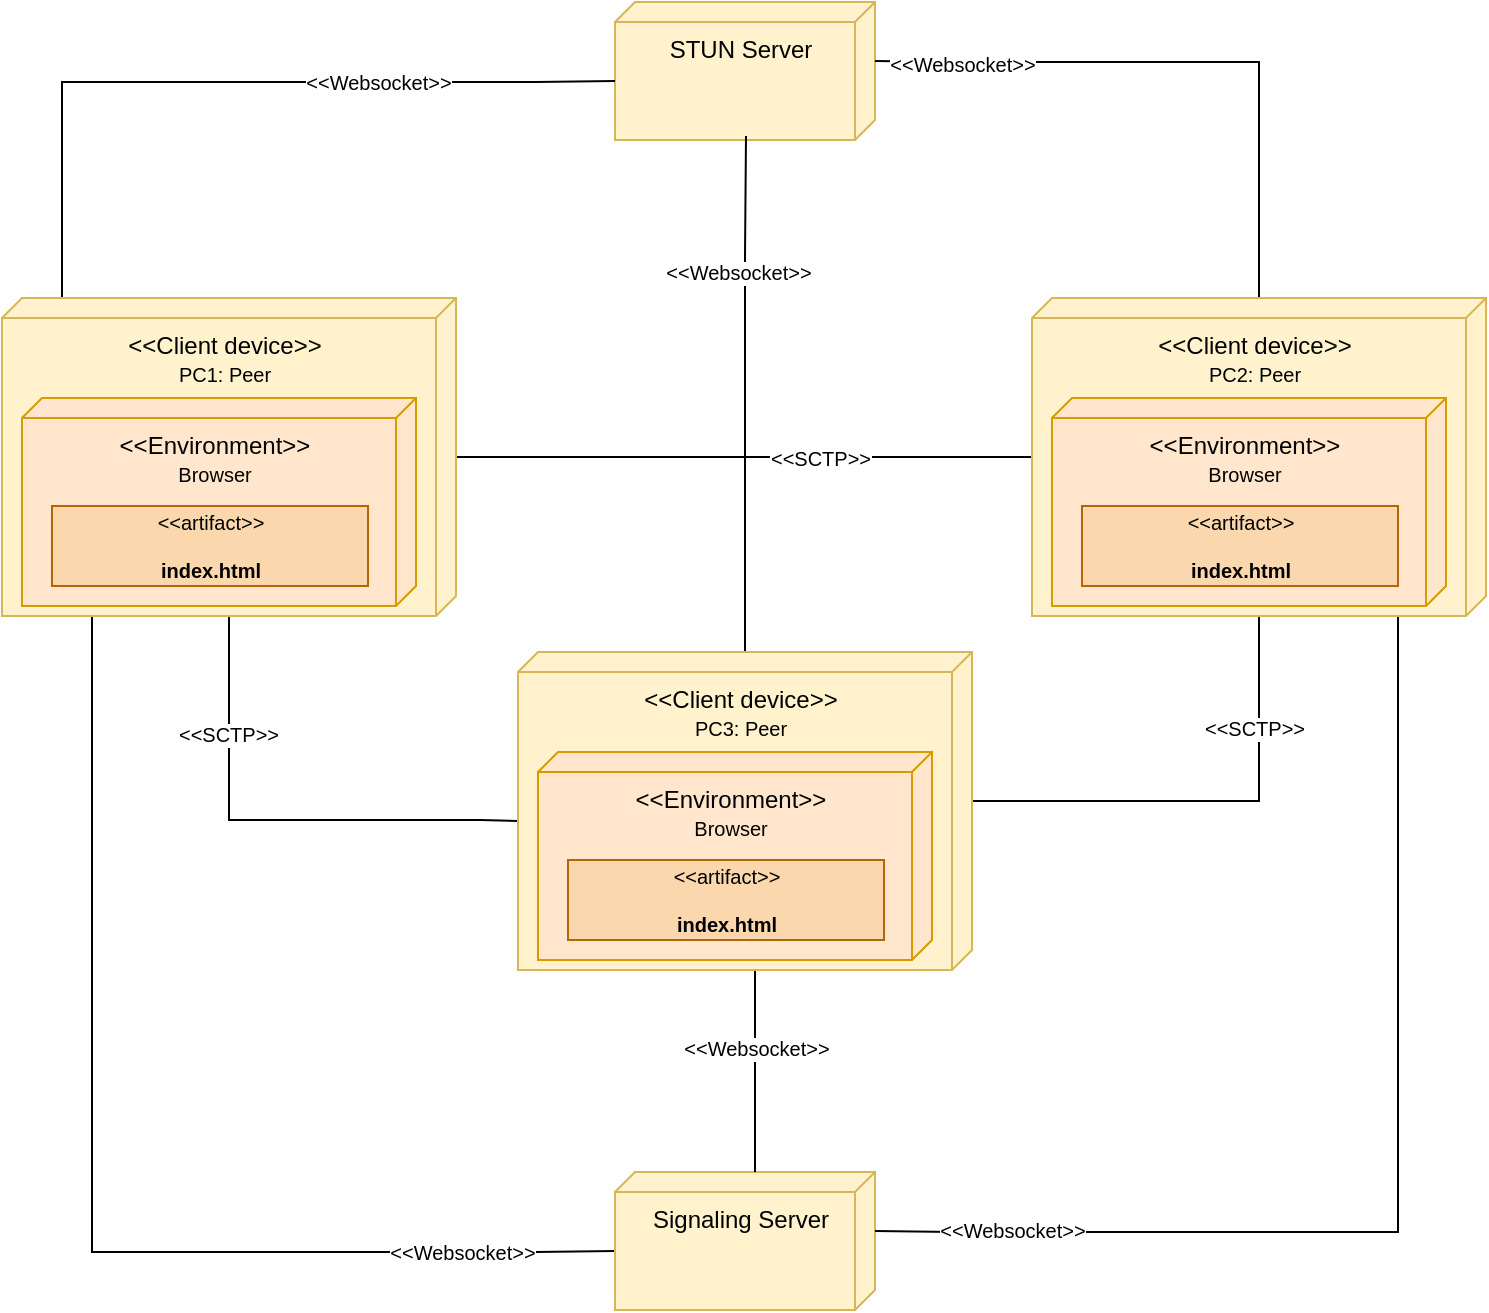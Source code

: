 <mxfile version="17.4.3" type="device"><diagram id="Kw5XcFtbVwvXvUMdcaXM" name="Page-1"><mxGraphModel dx="1185" dy="586" grid="0" gridSize="10" guides="1" tooltips="1" connect="1" arrows="1" fold="1" page="1" pageScale="1" pageWidth="827" pageHeight="1169" math="0" shadow="0"><root><mxCell id="0"/><mxCell id="1" parent="0"/><mxCell id="0qyBrKcA4rdYVVS5EaTm-1" value="STUN Server" style="verticalAlign=top;align=center;shape=cube;size=10;direction=south;fontStyle=0;html=1;boundedLbl=1;spacingLeft=5;fillColor=#fff2cc;strokeColor=#d6b656;" vertex="1" parent="1"><mxGeometry x="366.5" y="45" width="130" height="69" as="geometry"/></mxCell><mxCell id="0qyBrKcA4rdYVVS5EaTm-25" style="edgeStyle=orthogonalEdgeStyle;rounded=0;orthogonalLoop=1;jettySize=auto;html=1;fontSize=10;endArrow=none;endFill=0;" edge="1" parent="1" source="0qyBrKcA4rdYVVS5EaTm-3" target="0qyBrKcA4rdYVVS5EaTm-16"><mxGeometry relative="1" as="geometry"/></mxCell><mxCell id="0qyBrKcA4rdYVVS5EaTm-36" value="&amp;lt;&amp;lt;SCTP&amp;gt;&amp;gt;" style="edgeLabel;html=1;align=center;verticalAlign=middle;resizable=0;points=[];fontSize=10;" vertex="1" connectable="0" parent="0qyBrKcA4rdYVVS5EaTm-25"><mxGeometry x="0.645" y="-2" relative="1" as="geometry"><mxPoint x="-55" y="-2" as="offset"/></mxGeometry></mxCell><mxCell id="0qyBrKcA4rdYVVS5EaTm-30" style="edgeStyle=orthogonalEdgeStyle;rounded=0;orthogonalLoop=1;jettySize=auto;html=1;fontSize=10;endArrow=none;endFill=0;entryX=0;entryY=0;entryDx=84.5;entryDy=227;entryPerimeter=0;" edge="1" parent="1" source="0qyBrKcA4rdYVVS5EaTm-3" target="0qyBrKcA4rdYVVS5EaTm-19"><mxGeometry relative="1" as="geometry"><mxPoint x="219.941" y="573.529" as="targetPoint"/><Array as="points"><mxPoint x="173" y="454"/><mxPoint x="299" y="454"/><mxPoint x="318" y="455"/></Array></mxGeometry></mxCell><mxCell id="0qyBrKcA4rdYVVS5EaTm-39" value="&amp;lt;&amp;lt;SCTP&amp;gt;&amp;gt;" style="edgeLabel;html=1;align=center;verticalAlign=middle;resizable=0;points=[];fontSize=10;" vertex="1" connectable="0" parent="0qyBrKcA4rdYVVS5EaTm-30"><mxGeometry x="-0.521" y="-1" relative="1" as="geometry"><mxPoint as="offset"/></mxGeometry></mxCell><mxCell id="0qyBrKcA4rdYVVS5EaTm-42" style="edgeStyle=orthogonalEdgeStyle;rounded=0;orthogonalLoop=1;jettySize=auto;html=1;entryX=0;entryY=0;entryDx=39.5;entryDy=130;entryPerimeter=0;fontSize=10;endArrow=none;endFill=0;" edge="1" parent="1" source="0qyBrKcA4rdYVVS5EaTm-3" target="0qyBrKcA4rdYVVS5EaTm-5"><mxGeometry relative="1" as="geometry"><Array as="points"><mxPoint x="105" y="670"/><mxPoint x="327" y="670"/></Array></mxGeometry></mxCell><mxCell id="0qyBrKcA4rdYVVS5EaTm-45" value="&amp;lt;&amp;lt;Websocket&amp;gt;&amp;gt;" style="edgeLabel;html=1;align=center;verticalAlign=middle;resizable=0;points=[];fontSize=10;" vertex="1" connectable="0" parent="0qyBrKcA4rdYVVS5EaTm-42"><mxGeometry x="0.736" relative="1" as="geometry"><mxPoint as="offset"/></mxGeometry></mxCell><mxCell id="0qyBrKcA4rdYVVS5EaTm-50" style="edgeStyle=orthogonalEdgeStyle;rounded=0;orthogonalLoop=1;jettySize=auto;html=1;entryX=0;entryY=0;entryDx=39.5;entryDy=130;entryPerimeter=0;fontSize=10;endArrow=none;endFill=0;" edge="1" parent="1" source="0qyBrKcA4rdYVVS5EaTm-3" target="0qyBrKcA4rdYVVS5EaTm-1"><mxGeometry relative="1" as="geometry"><Array as="points"><mxPoint x="90" y="85"/><mxPoint x="327" y="85"/></Array></mxGeometry></mxCell><mxCell id="0qyBrKcA4rdYVVS5EaTm-51" value="&amp;lt;&amp;lt;Websocket&amp;gt;&amp;gt;" style="edgeLabel;html=1;align=center;verticalAlign=middle;resizable=0;points=[];fontSize=10;" vertex="1" connectable="0" parent="0qyBrKcA4rdYVVS5EaTm-50"><mxGeometry x="0.381" relative="1" as="geometry"><mxPoint as="offset"/></mxGeometry></mxCell><mxCell id="0qyBrKcA4rdYVVS5EaTm-3" value="&amp;lt;&amp;lt;Client device&amp;gt;&amp;gt;&lt;br&gt;&lt;font style=&quot;font-size: 10px&quot;&gt;PC1: Peer&lt;/font&gt;" style="verticalAlign=top;align=center;shape=cube;size=10;direction=south;fontStyle=0;html=1;boundedLbl=1;spacingLeft=5;fillColor=#fff2cc;strokeColor=#d6b656;" vertex="1" parent="1"><mxGeometry x="60" y="193" width="227" height="159" as="geometry"/></mxCell><mxCell id="0qyBrKcA4rdYVVS5EaTm-4" value="&amp;lt;&amp;lt;Environment&amp;gt;&amp;gt;&lt;br&gt;&lt;font style=&quot;font-size: 10px&quot;&gt;Browser&lt;/font&gt;" style="verticalAlign=top;align=center;shape=cube;size=10;direction=south;html=1;boundedLbl=1;spacingLeft=5;fillColor=#ffe6cc;strokeColor=#d79b00;" vertex="1" parent="0qyBrKcA4rdYVVS5EaTm-3"><mxGeometry width="197" height="104" relative="1" as="geometry"><mxPoint x="10" y="50" as="offset"/></mxGeometry></mxCell><mxCell id="0qyBrKcA4rdYVVS5EaTm-6" value="&amp;lt;&amp;lt;artifact&amp;gt;&amp;gt;&lt;br&gt;&lt;br&gt;&lt;b&gt;index.html&lt;/b&gt;" style="text;html=1;align=center;verticalAlign=middle;dashed=0;fillColor=#fad7ac;strokeColor=#b46504;fontSize=10;" vertex="1" parent="0qyBrKcA4rdYVVS5EaTm-3"><mxGeometry x="25" y="104" width="158" height="40" as="geometry"/></mxCell><mxCell id="0qyBrKcA4rdYVVS5EaTm-5" value="Signaling Server" style="verticalAlign=top;align=center;shape=cube;size=10;direction=south;fontStyle=0;html=1;boundedLbl=1;spacingLeft=5;fillColor=#fff2cc;strokeColor=#d6b656;" vertex="1" parent="1"><mxGeometry x="366.5" y="630" width="130" height="69" as="geometry"/></mxCell><mxCell id="0qyBrKcA4rdYVVS5EaTm-32" style="edgeStyle=orthogonalEdgeStyle;rounded=0;orthogonalLoop=1;jettySize=auto;html=1;entryX=0;entryY=0;entryDx=74.5;entryDy=0;entryPerimeter=0;fontSize=10;endArrow=none;endFill=0;" edge="1" parent="1" source="0qyBrKcA4rdYVVS5EaTm-16" target="0qyBrKcA4rdYVVS5EaTm-19"><mxGeometry relative="1" as="geometry"><Array as="points"><mxPoint x="689" y="445"/></Array></mxGeometry></mxCell><mxCell id="0qyBrKcA4rdYVVS5EaTm-35" value="&amp;lt;&amp;lt;SCTP&amp;gt;&amp;gt;" style="edgeLabel;html=1;align=center;verticalAlign=middle;resizable=0;points=[];fontSize=10;" vertex="1" connectable="0" parent="0qyBrKcA4rdYVVS5EaTm-32"><mxGeometry x="0.525" y="1" relative="1" as="geometry"><mxPoint x="85" y="-38" as="offset"/></mxGeometry></mxCell><mxCell id="0qyBrKcA4rdYVVS5EaTm-43" style="edgeStyle=orthogonalEdgeStyle;rounded=0;orthogonalLoop=1;jettySize=auto;html=1;entryX=0;entryY=0;entryDx=29.5;entryDy=0;entryPerimeter=0;fontSize=10;endArrow=none;endFill=0;" edge="1" parent="1" source="0qyBrKcA4rdYVVS5EaTm-16" target="0qyBrKcA4rdYVVS5EaTm-5"><mxGeometry relative="1" as="geometry"><Array as="points"><mxPoint x="758" y="660"/><mxPoint x="536" y="660"/></Array></mxGeometry></mxCell><mxCell id="0qyBrKcA4rdYVVS5EaTm-46" value="&amp;lt;&amp;lt;Websocket&amp;gt;&amp;gt;" style="edgeLabel;html=1;align=center;verticalAlign=middle;resizable=0;points=[];fontSize=10;" vertex="1" connectable="0" parent="0qyBrKcA4rdYVVS5EaTm-43"><mxGeometry x="0.759" y="-1" relative="1" as="geometry"><mxPoint as="offset"/></mxGeometry></mxCell><mxCell id="0qyBrKcA4rdYVVS5EaTm-52" style="edgeStyle=orthogonalEdgeStyle;rounded=0;orthogonalLoop=1;jettySize=auto;html=1;entryX=0;entryY=0;entryDx=29.5;entryDy=0;entryPerimeter=0;fontSize=10;endArrow=none;endFill=0;" edge="1" parent="1" source="0qyBrKcA4rdYVVS5EaTm-16" target="0qyBrKcA4rdYVVS5EaTm-1"><mxGeometry relative="1" as="geometry"><Array as="points"><mxPoint x="689" y="75"/><mxPoint x="536" y="75"/></Array></mxGeometry></mxCell><mxCell id="0qyBrKcA4rdYVVS5EaTm-53" value="&amp;lt;&amp;lt;Websocket&amp;gt;&amp;gt;" style="edgeLabel;html=1;align=center;verticalAlign=middle;resizable=0;points=[];fontSize=10;" vertex="1" connectable="0" parent="0qyBrKcA4rdYVVS5EaTm-52"><mxGeometry x="0.723" y="1" relative="1" as="geometry"><mxPoint as="offset"/></mxGeometry></mxCell><mxCell id="0qyBrKcA4rdYVVS5EaTm-16" value="&amp;lt;&amp;lt;Client device&amp;gt;&amp;gt;&lt;br&gt;&lt;font style=&quot;font-size: 10px&quot;&gt;PC2: Peer&lt;/font&gt;" style="verticalAlign=top;align=center;shape=cube;size=10;direction=south;fontStyle=0;html=1;boundedLbl=1;spacingLeft=5;fillColor=#fff2cc;strokeColor=#d6b656;" vertex="1" parent="1"><mxGeometry x="575" y="193" width="227" height="159" as="geometry"/></mxCell><mxCell id="0qyBrKcA4rdYVVS5EaTm-17" value="&amp;lt;&amp;lt;Environment&amp;gt;&amp;gt;&lt;br&gt;&lt;font style=&quot;font-size: 10px&quot;&gt;Browser&lt;/font&gt;" style="verticalAlign=top;align=center;shape=cube;size=10;direction=south;html=1;boundedLbl=1;spacingLeft=5;fillColor=#ffe6cc;strokeColor=#d79b00;" vertex="1" parent="0qyBrKcA4rdYVVS5EaTm-16"><mxGeometry width="197" height="104" relative="1" as="geometry"><mxPoint x="10" y="50" as="offset"/></mxGeometry></mxCell><mxCell id="0qyBrKcA4rdYVVS5EaTm-18" value="&amp;lt;&amp;lt;artifact&amp;gt;&amp;gt;&lt;br&gt;&lt;br&gt;&lt;b&gt;index.html&lt;/b&gt;" style="text;html=1;align=center;verticalAlign=middle;dashed=0;fillColor=#fad7ac;strokeColor=#b46504;fontSize=10;" vertex="1" parent="0qyBrKcA4rdYVVS5EaTm-16"><mxGeometry x="25" y="104" width="158" height="40" as="geometry"/></mxCell><mxCell id="0qyBrKcA4rdYVVS5EaTm-41" style="edgeStyle=orthogonalEdgeStyle;rounded=0;orthogonalLoop=1;jettySize=auto;html=1;entryX=0;entryY=0;entryDx=0;entryDy=60;entryPerimeter=0;fontSize=10;endArrow=none;endFill=0;" edge="1" parent="1" source="0qyBrKcA4rdYVVS5EaTm-19" target="0qyBrKcA4rdYVVS5EaTm-5"><mxGeometry relative="1" as="geometry"><Array as="points"><mxPoint x="437" y="580"/></Array></mxGeometry></mxCell><mxCell id="0qyBrKcA4rdYVVS5EaTm-44" value="&amp;lt;&amp;lt;Websocket&amp;gt;&amp;gt;" style="edgeLabel;html=1;align=center;verticalAlign=middle;resizable=0;points=[];fontSize=10;" vertex="1" connectable="0" parent="0qyBrKcA4rdYVVS5EaTm-41"><mxGeometry x="-0.234" relative="1" as="geometry"><mxPoint as="offset"/></mxGeometry></mxCell><mxCell id="0qyBrKcA4rdYVVS5EaTm-54" style="edgeStyle=orthogonalEdgeStyle;rounded=0;orthogonalLoop=1;jettySize=auto;html=1;fontSize=10;endArrow=none;endFill=0;" edge="1" parent="1" source="0qyBrKcA4rdYVVS5EaTm-19"><mxGeometry relative="1" as="geometry"><mxPoint x="432" y="112" as="targetPoint"/><Array as="points"><mxPoint x="432" y="172"/><mxPoint x="432" y="114"/></Array></mxGeometry></mxCell><mxCell id="0qyBrKcA4rdYVVS5EaTm-55" value="&amp;lt;&amp;lt;Websocket&amp;gt;&amp;gt;" style="edgeLabel;html=1;align=center;verticalAlign=middle;resizable=0;points=[];fontSize=10;" vertex="1" connectable="0" parent="0qyBrKcA4rdYVVS5EaTm-54"><mxGeometry x="0.832" y="1" relative="1" as="geometry"><mxPoint x="-3" y="46" as="offset"/></mxGeometry></mxCell><mxCell id="0qyBrKcA4rdYVVS5EaTm-19" value="&amp;lt;&amp;lt;Client device&amp;gt;&amp;gt;&lt;br&gt;&lt;font style=&quot;font-size: 10px&quot;&gt;PC3: Peer&lt;/font&gt;" style="verticalAlign=top;align=center;shape=cube;size=10;direction=south;fontStyle=0;html=1;boundedLbl=1;spacingLeft=5;fillColor=#fff2cc;strokeColor=#d6b656;" vertex="1" parent="1"><mxGeometry x="318" y="370" width="227" height="159" as="geometry"/></mxCell><mxCell id="0qyBrKcA4rdYVVS5EaTm-20" value="&amp;lt;&amp;lt;Environment&amp;gt;&amp;gt;&lt;br&gt;&lt;font style=&quot;font-size: 10px&quot;&gt;Browser&lt;/font&gt;" style="verticalAlign=top;align=center;shape=cube;size=10;direction=south;html=1;boundedLbl=1;spacingLeft=5;fillColor=#ffe6cc;strokeColor=#d79b00;" vertex="1" parent="0qyBrKcA4rdYVVS5EaTm-19"><mxGeometry width="197" height="104" relative="1" as="geometry"><mxPoint x="10" y="50" as="offset"/></mxGeometry></mxCell><mxCell id="0qyBrKcA4rdYVVS5EaTm-21" value="&amp;lt;&amp;lt;artifact&amp;gt;&amp;gt;&lt;br&gt;&lt;br&gt;&lt;b&gt;index.html&lt;/b&gt;" style="text;html=1;align=center;verticalAlign=middle;dashed=0;fillColor=#fad7ac;strokeColor=#b46504;fontSize=10;" vertex="1" parent="0qyBrKcA4rdYVVS5EaTm-19"><mxGeometry x="25" y="104" width="158" height="40" as="geometry"/></mxCell></root></mxGraphModel></diagram></mxfile>